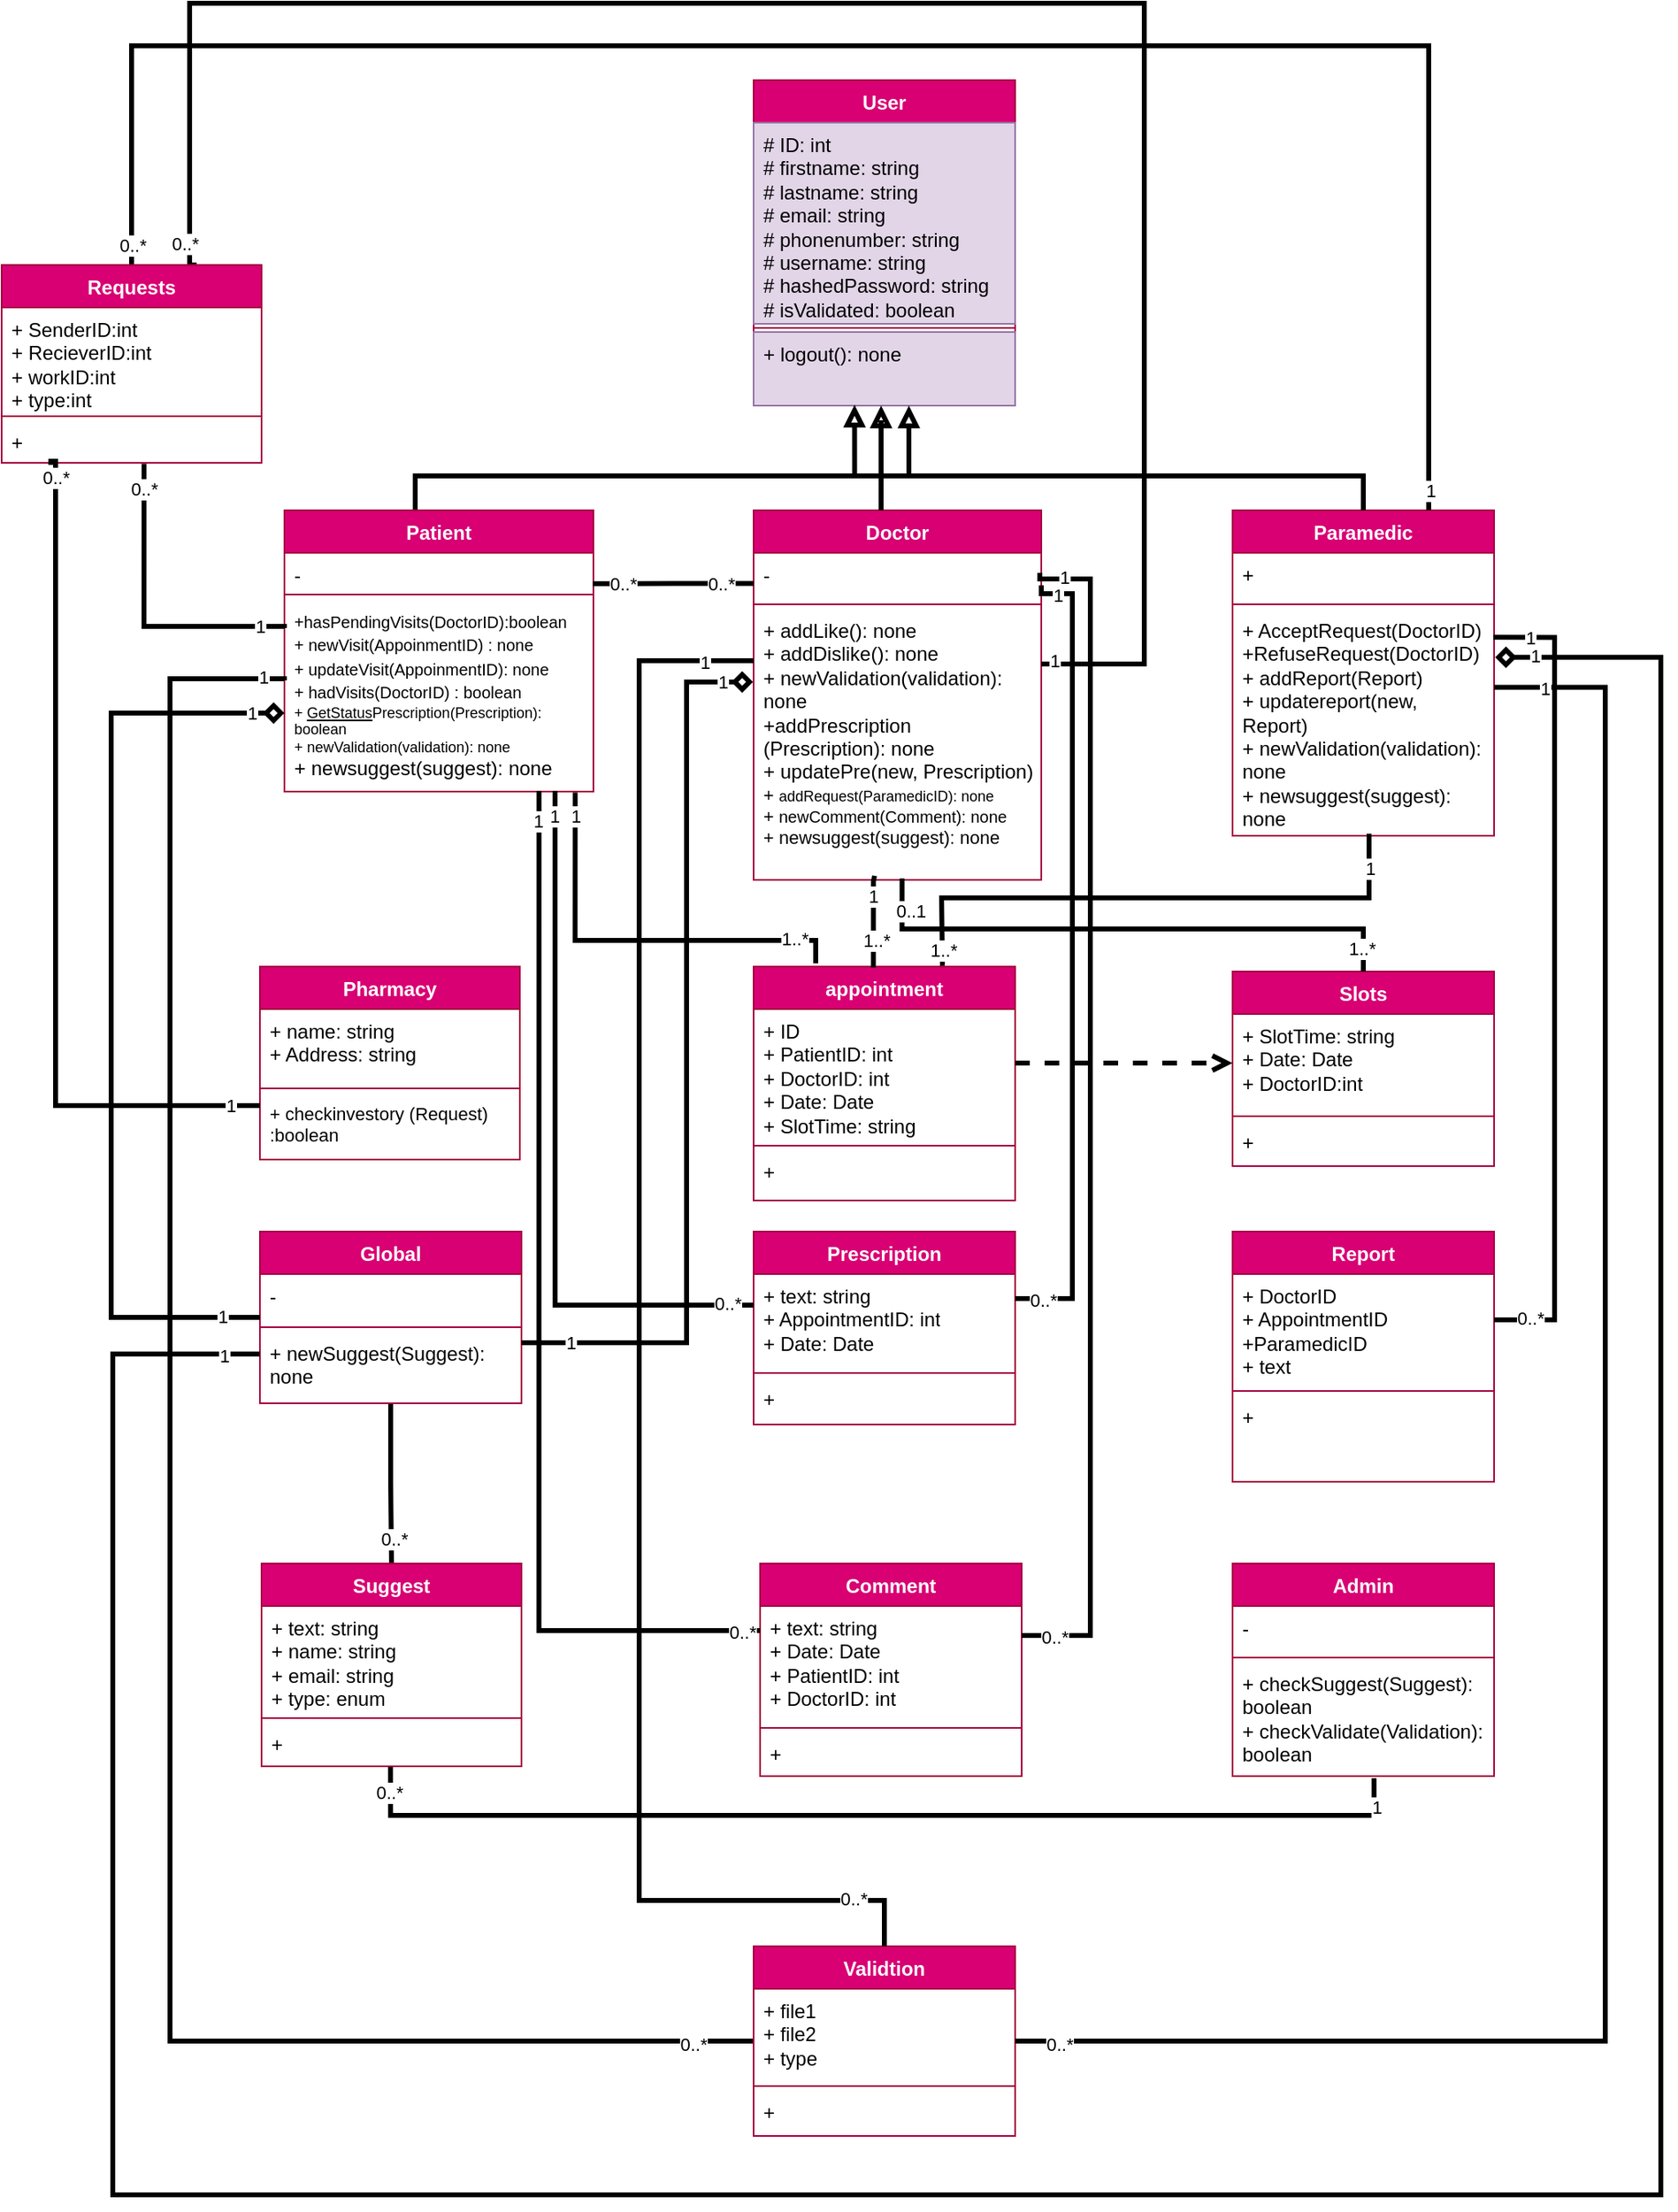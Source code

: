 <mxfile version="22.1.18" type="github">
  <diagram id="VaR9d-SaHV1fNI7umdom" name="Class Diagram">
    <mxGraphModel dx="2219" dy="971" grid="0" gridSize="10" guides="1" tooltips="1" connect="1" arrows="1" fold="1" page="1" pageScale="1" pageWidth="1100" pageHeight="1700" math="0" shadow="0">
      <root>
        <mxCell id="0" />
        <mxCell id="1" parent="0" />
        <mxCell id="pl0UJXkeh_W9By2h4SLJ-1" value="User" style="swimlane;fontStyle=1;align=center;verticalAlign=top;childLayout=stackLayout;horizontal=1;startSize=26;horizontalStack=0;resizeParent=1;resizeParentMax=0;resizeLast=0;collapsible=1;marginBottom=0;whiteSpace=wrap;html=1;fillColor=#d80073;fontColor=#ffffff;strokeColor=#A50040;" parent="1" vertex="1">
          <mxGeometry x="472" y="124" width="160" height="199" as="geometry" />
        </mxCell>
        <mxCell id="pl0UJXkeh_W9By2h4SLJ-2" value="&lt;div&gt;# ID: int&lt;br&gt;&lt;/div&gt;&lt;div&gt;# firstname: string&lt;/div&gt;&lt;div&gt;# lastname: string&lt;/div&gt;&lt;div&gt;# email: string&lt;/div&gt;&lt;div&gt;# phonenumber: string&lt;/div&gt;&lt;div&gt;# username: string&lt;br&gt;&lt;/div&gt;&lt;div&gt;# hashedPassword: string&lt;br&gt;&lt;/div&gt;&lt;div&gt;# isValidated: boolean&lt;br&gt;&lt;/div&gt;" style="text;strokeColor=#9673a6;fillColor=#e1d5e7;align=left;verticalAlign=top;spacingLeft=4;spacingRight=4;overflow=hidden;rotatable=0;points=[[0,0.5],[1,0.5]];portConstraint=eastwest;whiteSpace=wrap;html=1;" parent="pl0UJXkeh_W9By2h4SLJ-1" vertex="1">
          <mxGeometry y="26" width="160" height="123" as="geometry" />
        </mxCell>
        <mxCell id="pl0UJXkeh_W9By2h4SLJ-3" value="" style="line;strokeWidth=1;fillColor=none;align=left;verticalAlign=middle;spacingTop=-1;spacingLeft=3;spacingRight=3;rotatable=0;labelPosition=right;points=[];portConstraint=eastwest;strokeColor=inherit;" parent="pl0UJXkeh_W9By2h4SLJ-1" vertex="1">
          <mxGeometry y="149" width="160" height="5" as="geometry" />
        </mxCell>
        <mxCell id="pl0UJXkeh_W9By2h4SLJ-4" value="+ logout(): none" style="text;strokeColor=#9673a6;fillColor=#e1d5e7;align=left;verticalAlign=top;spacingLeft=4;spacingRight=4;overflow=hidden;rotatable=0;points=[[0,0.5],[1,0.5]];portConstraint=eastwest;whiteSpace=wrap;html=1;" parent="pl0UJXkeh_W9By2h4SLJ-1" vertex="1">
          <mxGeometry y="154" width="160" height="45" as="geometry" />
        </mxCell>
        <mxCell id="pl0UJXkeh_W9By2h4SLJ-5" style="edgeStyle=orthogonalEdgeStyle;rounded=0;orthogonalLoop=1;jettySize=auto;html=1;strokeWidth=3;endArrow=block;endFill=0;" parent="1" source="pl0UJXkeh_W9By2h4SLJ-6" target="pl0UJXkeh_W9By2h4SLJ-4" edge="1">
          <mxGeometry relative="1" as="geometry">
            <mxPoint x="553.5" y="338" as="targetPoint" />
            <Array as="points">
              <mxPoint x="265" y="366" />
              <mxPoint x="567" y="366" />
            </Array>
          </mxGeometry>
        </mxCell>
        <mxCell id="pl0UJXkeh_W9By2h4SLJ-6" value="Patient" style="swimlane;fontStyle=1;align=center;verticalAlign=top;childLayout=stackLayout;horizontal=1;startSize=26;horizontalStack=0;resizeParent=1;resizeParentMax=0;resizeLast=0;collapsible=1;marginBottom=0;whiteSpace=wrap;html=1;fillColor=#d80073;fontColor=#ffffff;strokeColor=#A50040;" parent="1" vertex="1">
          <mxGeometry x="185" y="387" width="189" height="172" as="geometry" />
        </mxCell>
        <mxCell id="pl0UJXkeh_W9By2h4SLJ-7" value="-" style="text;strokeColor=none;fillColor=none;align=left;verticalAlign=top;spacingLeft=4;spacingRight=4;overflow=hidden;rotatable=0;points=[[0,0.5],[1,0.5]];portConstraint=eastwest;whiteSpace=wrap;html=1;" parent="pl0UJXkeh_W9By2h4SLJ-6" vertex="1">
          <mxGeometry y="26" width="189" height="23" as="geometry" />
        </mxCell>
        <mxCell id="pl0UJXkeh_W9By2h4SLJ-8" value="" style="line;strokeWidth=1;fillColor=none;align=left;verticalAlign=middle;spacingTop=-1;spacingLeft=3;spacingRight=3;rotatable=0;labelPosition=right;points=[];portConstraint=eastwest;strokeColor=inherit;" parent="pl0UJXkeh_W9By2h4SLJ-6" vertex="1">
          <mxGeometry y="49" width="189" height="5" as="geometry" />
        </mxCell>
        <mxCell id="pl0UJXkeh_W9By2h4SLJ-9" value="&lt;div&gt;&lt;font size=&quot;1&quot;&gt;+hasPendingVisits(DoctorID):boolean&lt;/font&gt;&lt;/div&gt;&lt;div&gt;&lt;font size=&quot;1&quot;&gt;+ newVisit(AppoinmentID) : none&lt;br&gt;&lt;/font&gt;&lt;/div&gt;&lt;div&gt;&lt;font size=&quot;1&quot;&gt;+ updateVisit(&lt;/font&gt;&lt;font size=&quot;1&quot;&gt;AppoinmentID): none&lt;br&gt;&lt;/font&gt;&lt;/div&gt;&lt;div&gt;&lt;font size=&quot;1&quot;&gt;+ hadVisits(DoctorID) : boolean&lt;br&gt;&lt;/font&gt;&lt;/div&gt;&lt;div style=&quot;font-size: 9px;&quot;&gt;+ &lt;u&gt;GetStatus&lt;/u&gt;&lt;span&gt;&lt;span lang=&quot;EN&quot;&gt;Prescription&lt;/span&gt;&lt;/span&gt;(&lt;span&gt;&lt;span lang=&quot;EN&quot;&gt;P&lt;/span&gt;&lt;/span&gt;&lt;span&gt;&lt;span lang=&quot;EN&quot;&gt;rescription&lt;/span&gt;&lt;/span&gt;&lt;span&gt;): boolean&lt;/span&gt;&lt;/div&gt;&lt;div style=&quot;font-size: 9px;&quot;&gt;&lt;span&gt;+ newValidation(validation): none&lt;br&gt;&lt;/span&gt;&lt;/div&gt;&lt;div&gt;+ newsuggest(suggest): none&lt;br&gt;&lt;/div&gt;" style="text;strokeColor=none;fillColor=none;align=left;verticalAlign=top;spacingLeft=4;spacingRight=4;overflow=hidden;rotatable=0;points=[[0,0.5],[1,0.5]];portConstraint=eastwest;whiteSpace=wrap;html=1;" parent="pl0UJXkeh_W9By2h4SLJ-6" vertex="1">
          <mxGeometry y="54" width="189" height="118" as="geometry" />
        </mxCell>
        <mxCell id="pl0UJXkeh_W9By2h4SLJ-10" value="Paramedic" style="swimlane;fontStyle=1;align=center;verticalAlign=top;childLayout=stackLayout;horizontal=1;startSize=26;horizontalStack=0;resizeParent=1;resizeParentMax=0;resizeLast=0;collapsible=1;marginBottom=0;whiteSpace=wrap;html=1;fillColor=#d80073;fontColor=#ffffff;strokeColor=#A50040;" parent="1" vertex="1">
          <mxGeometry x="765" y="387" width="160" height="199" as="geometry" />
        </mxCell>
        <mxCell id="pl0UJXkeh_W9By2h4SLJ-11" value="+ " style="text;strokeColor=none;fillColor=none;align=left;verticalAlign=top;spacingLeft=4;spacingRight=4;overflow=hidden;rotatable=0;points=[[0,0.5],[1,0.5]];portConstraint=eastwest;whiteSpace=wrap;html=1;" parent="pl0UJXkeh_W9By2h4SLJ-10" vertex="1">
          <mxGeometry y="26" width="160" height="29" as="geometry" />
        </mxCell>
        <mxCell id="pl0UJXkeh_W9By2h4SLJ-12" value="" style="line;strokeWidth=1;fillColor=none;align=left;verticalAlign=middle;spacingTop=-1;spacingLeft=3;spacingRight=3;rotatable=0;labelPosition=right;points=[];portConstraint=eastwest;strokeColor=inherit;" parent="pl0UJXkeh_W9By2h4SLJ-10" vertex="1">
          <mxGeometry y="55" width="160" height="5" as="geometry" />
        </mxCell>
        <mxCell id="pl0UJXkeh_W9By2h4SLJ-13" value="&lt;div&gt;+ AcceptRequest(DoctorID)&lt;/div&gt;&lt;div&gt;+RefuseRequest(DoctorID)&lt;/div&gt;&lt;div&gt;+ addReport(Report)&lt;br&gt;&lt;/div&gt;&lt;div&gt;+ updatereport(new, Report)&lt;/div&gt;&lt;div&gt;+ newValidation(validation): none&lt;/div&gt;&lt;div&gt;+ newsuggest(suggest): none&lt;/div&gt;" style="text;strokeColor=none;fillColor=none;align=left;verticalAlign=top;spacingLeft=4;spacingRight=4;overflow=hidden;rotatable=0;points=[[0,0.5],[1,0.5]];portConstraint=eastwest;whiteSpace=wrap;html=1;" parent="pl0UJXkeh_W9By2h4SLJ-10" vertex="1">
          <mxGeometry y="60" width="160" height="139" as="geometry" />
        </mxCell>
        <mxCell id="pl0UJXkeh_W9By2h4SLJ-14" value="Doctor" style="swimlane;fontStyle=1;align=center;verticalAlign=top;childLayout=stackLayout;horizontal=1;startSize=26;horizontalStack=0;resizeParent=1;resizeParentMax=0;resizeLast=0;collapsible=1;marginBottom=0;whiteSpace=wrap;html=1;fillColor=#d80073;fontColor=#ffffff;strokeColor=#A50040;" parent="1" vertex="1">
          <mxGeometry x="472" y="387" width="176" height="226" as="geometry" />
        </mxCell>
        <mxCell id="pl0UJXkeh_W9By2h4SLJ-15" value="-" style="text;strokeColor=none;fillColor=none;align=left;verticalAlign=top;spacingLeft=4;spacingRight=4;overflow=hidden;rotatable=0;points=[[0,0.5],[1,0.5]];portConstraint=eastwest;whiteSpace=wrap;html=1;" parent="pl0UJXkeh_W9By2h4SLJ-14" vertex="1">
          <mxGeometry y="26" width="176" height="29" as="geometry" />
        </mxCell>
        <mxCell id="pl0UJXkeh_W9By2h4SLJ-16" value="" style="line;strokeWidth=1;fillColor=none;align=left;verticalAlign=middle;spacingTop=-1;spacingLeft=3;spacingRight=3;rotatable=0;labelPosition=right;points=[];portConstraint=eastwest;strokeColor=inherit;" parent="pl0UJXkeh_W9By2h4SLJ-14" vertex="1">
          <mxGeometry y="55" width="176" height="5" as="geometry" />
        </mxCell>
        <mxCell id="pl0UJXkeh_W9By2h4SLJ-17" value="&lt;div&gt;+ addLike(): none&lt;/div&gt;&lt;div&gt;+ addDislike(): none&lt;br&gt;&lt;/div&gt;&lt;div&gt;+ newValidation(validation): none&lt;/div&gt;&lt;div&gt;+addPrescription (Prescription): none&lt;/div&gt;&lt;div&gt;+ updatePre(new, Prescription) &lt;br&gt;&lt;/div&gt;&lt;div style=&quot;font-size: 11px;&quot;&gt;&lt;font style=&quot;font-size: 11px;&quot;&gt;+ &lt;/font&gt;&lt;font style=&quot;font-size: 9px;&quot;&gt;addRequest(ParamedicID): none&lt;/font&gt;&lt;/div&gt;&lt;div style=&quot;font-size: 11px;&quot;&gt;&lt;font style=&quot;font-size: 11px;&quot;&gt;+ &lt;/font&gt;&lt;font style=&quot;font-size: 10px;&quot;&gt;newComment(Comment): none&lt;/font&gt;&lt;/div&gt;&lt;div style=&quot;font-size: 11px;&quot;&gt;+ newsuggest(suggest): none&lt;/div&gt;" style="text;strokeColor=none;fillColor=none;align=left;verticalAlign=top;spacingLeft=4;spacingRight=4;overflow=hidden;rotatable=0;points=[[0,0.5],[1,0.5]];portConstraint=eastwest;whiteSpace=wrap;html=1;" parent="pl0UJXkeh_W9By2h4SLJ-14" vertex="1">
          <mxGeometry y="60" width="176" height="166" as="geometry" />
        </mxCell>
        <mxCell id="pl0UJXkeh_W9By2h4SLJ-18" value="appointment" style="swimlane;fontStyle=1;align=center;verticalAlign=top;childLayout=stackLayout;horizontal=1;startSize=26;horizontalStack=0;resizeParent=1;resizeParentMax=0;resizeLast=0;collapsible=1;marginBottom=0;whiteSpace=wrap;html=1;fillColor=#d80073;fontColor=#ffffff;strokeColor=#A50040;" parent="1" vertex="1">
          <mxGeometry x="472" y="666" width="160" height="143" as="geometry" />
        </mxCell>
        <mxCell id="pl0UJXkeh_W9By2h4SLJ-19" value="&lt;div&gt;+ ID&lt;br&gt;&lt;/div&gt;&lt;div&gt;+ PatientID: int&lt;br&gt;&lt;/div&gt;&lt;div&gt;+ DoctorID: int&lt;br&gt;&lt;/div&gt;&lt;div&gt;+ Date: Date&lt;/div&gt;&lt;div&gt;+ SlotTime: string&lt;br&gt;&lt;/div&gt;" style="text;strokeColor=none;fillColor=none;align=left;verticalAlign=top;spacingLeft=4;spacingRight=4;overflow=hidden;rotatable=0;points=[[0,0.5],[1,0.5]];portConstraint=eastwest;whiteSpace=wrap;html=1;" parent="pl0UJXkeh_W9By2h4SLJ-18" vertex="1">
          <mxGeometry y="26" width="160" height="81" as="geometry" />
        </mxCell>
        <mxCell id="pl0UJXkeh_W9By2h4SLJ-20" value="" style="line;strokeWidth=1;fillColor=none;align=left;verticalAlign=middle;spacingTop=-1;spacingLeft=3;spacingRight=3;rotatable=0;labelPosition=right;points=[];portConstraint=eastwest;strokeColor=inherit;" parent="pl0UJXkeh_W9By2h4SLJ-18" vertex="1">
          <mxGeometry y="107" width="160" height="5" as="geometry" />
        </mxCell>
        <mxCell id="pl0UJXkeh_W9By2h4SLJ-21" value="+" style="text;strokeColor=none;fillColor=none;align=left;verticalAlign=top;spacingLeft=4;spacingRight=4;overflow=hidden;rotatable=0;points=[[0,0.5],[1,0.5]];portConstraint=eastwest;whiteSpace=wrap;html=1;" parent="pl0UJXkeh_W9By2h4SLJ-18" vertex="1">
          <mxGeometry y="112" width="160" height="31" as="geometry" />
        </mxCell>
        <mxCell id="pl0UJXkeh_W9By2h4SLJ-22" style="edgeStyle=orthogonalEdgeStyle;rounded=0;orthogonalLoop=1;jettySize=auto;html=1;strokeWidth=3;endArrow=block;endFill=0;" parent="1" target="pl0UJXkeh_W9By2h4SLJ-4" edge="1">
          <mxGeometry relative="1" as="geometry">
            <mxPoint x="550" y="387" as="sourcePoint" />
            <mxPoint x="549.28" y="322.004" as="targetPoint" />
            <Array as="points">
              <mxPoint x="550" y="332" />
              <mxPoint x="550" y="332" />
            </Array>
          </mxGeometry>
        </mxCell>
        <mxCell id="pl0UJXkeh_W9By2h4SLJ-23" style="edgeStyle=orthogonalEdgeStyle;rounded=0;orthogonalLoop=1;jettySize=auto;html=1;strokeWidth=3;endArrow=block;endFill=0;entryX=0.386;entryY=0.99;entryDx=0;entryDy=0;entryPerimeter=0;" parent="1" source="pl0UJXkeh_W9By2h4SLJ-10" target="pl0UJXkeh_W9By2h4SLJ-4" edge="1">
          <mxGeometry relative="1" as="geometry">
            <mxPoint x="534" y="325" as="targetPoint" />
            <Array as="points">
              <mxPoint x="845" y="366" />
              <mxPoint x="534" y="366" />
            </Array>
          </mxGeometry>
        </mxCell>
        <mxCell id="pl0UJXkeh_W9By2h4SLJ-24" style="edgeStyle=orthogonalEdgeStyle;rounded=0;orthogonalLoop=1;jettySize=auto;html=1;endArrow=none;endFill=0;strokeWidth=3;entryX=0.941;entryY=1.005;entryDx=0;entryDy=0;entryPerimeter=0;" parent="1" target="pl0UJXkeh_W9By2h4SLJ-9" edge="1">
          <mxGeometry relative="1" as="geometry">
            <mxPoint x="510" y="664" as="sourcePoint" />
            <mxPoint x="350" y="541" as="targetPoint" />
            <Array as="points">
              <mxPoint x="510" y="650" />
              <mxPoint x="363" y="650" />
            </Array>
          </mxGeometry>
        </mxCell>
        <mxCell id="pl0UJXkeh_W9By2h4SLJ-25" value="1" style="edgeLabel;html=1;align=center;verticalAlign=middle;resizable=0;points=[];" parent="pl0UJXkeh_W9By2h4SLJ-24" vertex="1" connectable="0">
          <mxGeometry x="0.888" relative="1" as="geometry">
            <mxPoint as="offset" />
          </mxGeometry>
        </mxCell>
        <mxCell id="pl0UJXkeh_W9By2h4SLJ-26" value="1..*" style="edgeLabel;html=1;align=center;verticalAlign=middle;resizable=0;points=[];" parent="pl0UJXkeh_W9By2h4SLJ-24" vertex="1" connectable="0">
          <mxGeometry x="-0.858" y="-1" relative="1" as="geometry">
            <mxPoint x="-9" as="offset" />
          </mxGeometry>
        </mxCell>
        <mxCell id="pl0UJXkeh_W9By2h4SLJ-27" style="edgeStyle=orthogonalEdgeStyle;rounded=0;orthogonalLoop=1;jettySize=auto;html=1;strokeWidth=3;endArrow=none;endFill=0;exitX=0.458;exitY=0.004;exitDx=0;exitDy=0;exitPerimeter=0;entryX=0.415;entryY=0.985;entryDx=0;entryDy=0;entryPerimeter=0;" parent="1" source="pl0UJXkeh_W9By2h4SLJ-18" target="pl0UJXkeh_W9By2h4SLJ-17" edge="1">
          <mxGeometry relative="1" as="geometry">
            <mxPoint x="545" y="594" as="targetPoint" />
            <Array as="points">
              <mxPoint x="545" y="614" />
              <mxPoint x="546" y="614" />
              <mxPoint x="546" y="610" />
            </Array>
          </mxGeometry>
        </mxCell>
        <mxCell id="pl0UJXkeh_W9By2h4SLJ-28" value="1..*" style="edgeLabel;html=1;align=center;verticalAlign=middle;resizable=0;points=[];" parent="pl0UJXkeh_W9By2h4SLJ-27" vertex="1" connectable="0">
          <mxGeometry x="-0.885" y="1" relative="1" as="geometry">
            <mxPoint x="2" y="-13" as="offset" />
          </mxGeometry>
        </mxCell>
        <mxCell id="pl0UJXkeh_W9By2h4SLJ-29" value="1" style="edgeLabel;html=1;align=center;verticalAlign=middle;resizable=0;points=[];" parent="pl0UJXkeh_W9By2h4SLJ-27" vertex="1" connectable="0">
          <mxGeometry x="0.915" y="-1" relative="1" as="geometry">
            <mxPoint x="-2" y="11" as="offset" />
          </mxGeometry>
        </mxCell>
        <mxCell id="pl0UJXkeh_W9By2h4SLJ-30" style="edgeStyle=orthogonalEdgeStyle;rounded=0;orthogonalLoop=1;jettySize=auto;html=1;endArrow=none;endFill=0;strokeWidth=3;entryX=0.998;entryY=0.819;entryDx=0;entryDy=0;entryPerimeter=0;" parent="1" source="pl0UJXkeh_W9By2h4SLJ-15" target="pl0UJXkeh_W9By2h4SLJ-7" edge="1">
          <mxGeometry relative="1" as="geometry">
            <mxPoint x="375" y="433" as="targetPoint" />
            <Array as="points">
              <mxPoint x="423" y="432" />
            </Array>
          </mxGeometry>
        </mxCell>
        <mxCell id="pl0UJXkeh_W9By2h4SLJ-31" value="0..*" style="edgeLabel;html=1;align=center;verticalAlign=middle;resizable=0;points=[];" parent="pl0UJXkeh_W9By2h4SLJ-30" vertex="1" connectable="0">
          <mxGeometry x="0.641" relative="1" as="geometry">
            <mxPoint as="offset" />
          </mxGeometry>
        </mxCell>
        <mxCell id="pl0UJXkeh_W9By2h4SLJ-32" value="0..*" style="edgeLabel;html=1;align=center;verticalAlign=middle;resizable=0;points=[];" parent="pl0UJXkeh_W9By2h4SLJ-30" vertex="1" connectable="0">
          <mxGeometry x="-0.597" relative="1" as="geometry">
            <mxPoint as="offset" />
          </mxGeometry>
        </mxCell>
        <mxCell id="pl0UJXkeh_W9By2h4SLJ-33" value="Prescription" style="swimlane;fontStyle=1;align=center;verticalAlign=top;childLayout=stackLayout;horizontal=1;startSize=26;horizontalStack=0;resizeParent=1;resizeParentMax=0;resizeLast=0;collapsible=1;marginBottom=0;whiteSpace=wrap;html=1;fillColor=#d80073;fontColor=#ffffff;strokeColor=#A50040;" parent="1" vertex="1">
          <mxGeometry x="472" y="828" width="160" height="118" as="geometry" />
        </mxCell>
        <mxCell id="pl0UJXkeh_W9By2h4SLJ-34" value="&lt;div&gt;+ text: string&lt;/div&gt;&lt;div&gt;+ AppointmentID: int&lt;/div&gt;&lt;div&gt;+ Date: Date&lt;/div&gt;" style="text;strokeColor=none;fillColor=none;align=left;verticalAlign=top;spacingLeft=4;spacingRight=4;overflow=hidden;rotatable=0;points=[[0,0.5],[1,0.5]];portConstraint=eastwest;whiteSpace=wrap;html=1;" parent="pl0UJXkeh_W9By2h4SLJ-33" vertex="1">
          <mxGeometry y="26" width="160" height="58" as="geometry" />
        </mxCell>
        <mxCell id="pl0UJXkeh_W9By2h4SLJ-35" value="" style="line;strokeWidth=1;fillColor=none;align=left;verticalAlign=middle;spacingTop=-1;spacingLeft=3;spacingRight=3;rotatable=0;labelPosition=right;points=[];portConstraint=eastwest;strokeColor=inherit;" parent="pl0UJXkeh_W9By2h4SLJ-33" vertex="1">
          <mxGeometry y="84" width="160" height="5" as="geometry" />
        </mxCell>
        <mxCell id="pl0UJXkeh_W9By2h4SLJ-36" value="+" style="text;strokeColor=none;fillColor=none;align=left;verticalAlign=top;spacingLeft=4;spacingRight=4;overflow=hidden;rotatable=0;points=[[0,0.5],[1,0.5]];portConstraint=eastwest;whiteSpace=wrap;html=1;" parent="pl0UJXkeh_W9By2h4SLJ-33" vertex="1">
          <mxGeometry y="89" width="160" height="29" as="geometry" />
        </mxCell>
        <mxCell id="pl0UJXkeh_W9By2h4SLJ-37" style="edgeStyle=orthogonalEdgeStyle;rounded=0;orthogonalLoop=1;jettySize=auto;html=1;strokeWidth=3;endArrow=none;endFill=0;entryX=0.876;entryY=0.997;entryDx=0;entryDy=0;entryPerimeter=0;" parent="1" source="pl0UJXkeh_W9By2h4SLJ-33" target="pl0UJXkeh_W9By2h4SLJ-9" edge="1">
          <mxGeometry relative="1" as="geometry">
            <mxPoint x="351" y="539" as="targetPoint" />
            <Array as="points">
              <mxPoint x="351" y="873" />
            </Array>
          </mxGeometry>
        </mxCell>
        <mxCell id="pl0UJXkeh_W9By2h4SLJ-38" value="1" style="edgeLabel;html=1;align=center;verticalAlign=middle;resizable=0;points=[];" parent="pl0UJXkeh_W9By2h4SLJ-37" vertex="1" connectable="0">
          <mxGeometry x="0.933" y="1" relative="1" as="geometry">
            <mxPoint as="offset" />
          </mxGeometry>
        </mxCell>
        <mxCell id="pl0UJXkeh_W9By2h4SLJ-39" value="0..*" style="edgeLabel;html=1;align=center;verticalAlign=middle;resizable=0;points=[];" parent="pl0UJXkeh_W9By2h4SLJ-37" vertex="1" connectable="0">
          <mxGeometry x="-0.925" y="-1" relative="1" as="geometry">
            <mxPoint as="offset" />
          </mxGeometry>
        </mxCell>
        <mxCell id="pl0UJXkeh_W9By2h4SLJ-40" style="edgeStyle=orthogonalEdgeStyle;rounded=0;orthogonalLoop=1;jettySize=auto;html=1;strokeWidth=3;endArrow=none;endFill=0;entryX=1;entryY=0.685;entryDx=0;entryDy=0;entryPerimeter=0;" parent="1" source="pl0UJXkeh_W9By2h4SLJ-34" target="pl0UJXkeh_W9By2h4SLJ-15" edge="1">
          <mxGeometry relative="1" as="geometry">
            <mxPoint x="634" y="439" as="targetPoint" />
            <Array as="points">
              <mxPoint x="667" y="869" />
              <mxPoint x="667" y="438" />
            </Array>
          </mxGeometry>
        </mxCell>
        <mxCell id="pl0UJXkeh_W9By2h4SLJ-41" value="1" style="edgeLabel;html=1;align=center;verticalAlign=middle;resizable=0;points=[];" parent="pl0UJXkeh_W9By2h4SLJ-40" vertex="1" connectable="0">
          <mxGeometry x="0.938" y="1" relative="1" as="geometry">
            <mxPoint as="offset" />
          </mxGeometry>
        </mxCell>
        <mxCell id="pl0UJXkeh_W9By2h4SLJ-42" value="0..*" style="edgeLabel;html=1;align=center;verticalAlign=middle;resizable=0;points=[];" parent="pl0UJXkeh_W9By2h4SLJ-40" vertex="1" connectable="0">
          <mxGeometry x="-0.93" y="-1" relative="1" as="geometry">
            <mxPoint as="offset" />
          </mxGeometry>
        </mxCell>
        <mxCell id="pl0UJXkeh_W9By2h4SLJ-43" value="Comment" style="swimlane;fontStyle=1;align=center;verticalAlign=top;childLayout=stackLayout;horizontal=1;startSize=26;horizontalStack=0;resizeParent=1;resizeParentMax=0;resizeLast=0;collapsible=1;marginBottom=0;whiteSpace=wrap;html=1;fillColor=#d80073;fontColor=#ffffff;strokeColor=#A50040;" parent="1" vertex="1">
          <mxGeometry x="476" y="1031" width="160" height="130" as="geometry" />
        </mxCell>
        <mxCell id="pl0UJXkeh_W9By2h4SLJ-44" value="&lt;div&gt;+ text: string&lt;/div&gt;&lt;div&gt;+ Date: Date&lt;/div&gt;&lt;div&gt;+ PatientID: int&lt;br&gt;&lt;/div&gt;&lt;div&gt;+ DoctorID: int&lt;br&gt;&lt;/div&gt;" style="text;strokeColor=none;fillColor=none;align=left;verticalAlign=top;spacingLeft=4;spacingRight=4;overflow=hidden;rotatable=0;points=[[0,0.5],[1,0.5]];portConstraint=eastwest;whiteSpace=wrap;html=1;" parent="pl0UJXkeh_W9By2h4SLJ-43" vertex="1">
          <mxGeometry y="26" width="160" height="72" as="geometry" />
        </mxCell>
        <mxCell id="pl0UJXkeh_W9By2h4SLJ-45" value="" style="line;strokeWidth=1;fillColor=none;align=left;verticalAlign=middle;spacingTop=-1;spacingLeft=3;spacingRight=3;rotatable=0;labelPosition=right;points=[];portConstraint=eastwest;strokeColor=inherit;" parent="pl0UJXkeh_W9By2h4SLJ-43" vertex="1">
          <mxGeometry y="98" width="160" height="5" as="geometry" />
        </mxCell>
        <mxCell id="pl0UJXkeh_W9By2h4SLJ-46" value="+ " style="text;strokeColor=none;fillColor=none;align=left;verticalAlign=top;spacingLeft=4;spacingRight=4;overflow=hidden;rotatable=0;points=[[0,0.5],[1,0.5]];portConstraint=eastwest;whiteSpace=wrap;html=1;" parent="pl0UJXkeh_W9By2h4SLJ-43" vertex="1">
          <mxGeometry y="103" width="160" height="27" as="geometry" />
        </mxCell>
        <mxCell id="pl0UJXkeh_W9By2h4SLJ-47" style="edgeStyle=orthogonalEdgeStyle;rounded=0;orthogonalLoop=1;jettySize=auto;html=1;strokeWidth=3;endArrow=none;endFill=0;entryX=0.824;entryY=0.997;entryDx=0;entryDy=0;entryPerimeter=0;" parent="1" source="pl0UJXkeh_W9By2h4SLJ-44" target="pl0UJXkeh_W9By2h4SLJ-9" edge="1">
          <mxGeometry relative="1" as="geometry">
            <mxPoint x="341" y="539" as="targetPoint" />
            <Array as="points">
              <mxPoint x="341" y="1072" />
            </Array>
          </mxGeometry>
        </mxCell>
        <mxCell id="pl0UJXkeh_W9By2h4SLJ-48" value="&lt;div&gt;0..*&lt;/div&gt;" style="edgeLabel;html=1;align=center;verticalAlign=middle;resizable=0;points=[];" parent="pl0UJXkeh_W9By2h4SLJ-47" vertex="1" connectable="0">
          <mxGeometry x="-0.964" y="1" relative="1" as="geometry">
            <mxPoint as="offset" />
          </mxGeometry>
        </mxCell>
        <mxCell id="pl0UJXkeh_W9By2h4SLJ-49" value="1" style="edgeLabel;html=1;align=center;verticalAlign=middle;resizable=0;points=[];" parent="pl0UJXkeh_W9By2h4SLJ-47" vertex="1" connectable="0">
          <mxGeometry x="0.944" y="1" relative="1" as="geometry">
            <mxPoint as="offset" />
          </mxGeometry>
        </mxCell>
        <mxCell id="pl0UJXkeh_W9By2h4SLJ-50" style="edgeStyle=orthogonalEdgeStyle;rounded=0;orthogonalLoop=1;jettySize=auto;html=1;strokeWidth=3;endArrow=none;endFill=0;entryX=0.995;entryY=0.421;entryDx=0;entryDy=0;entryPerimeter=0;" parent="1" source="pl0UJXkeh_W9By2h4SLJ-44" target="pl0UJXkeh_W9By2h4SLJ-15" edge="1">
          <mxGeometry relative="1" as="geometry">
            <mxPoint x="638" y="1077" as="sourcePoint" />
            <mxPoint x="649" y="429" as="targetPoint" />
            <Array as="points">
              <mxPoint x="678" y="1075" />
              <mxPoint x="678" y="429" />
            </Array>
          </mxGeometry>
        </mxCell>
        <mxCell id="pl0UJXkeh_W9By2h4SLJ-51" value="0..*" style="edgeLabel;html=1;align=center;verticalAlign=middle;resizable=0;points=[];" parent="pl0UJXkeh_W9By2h4SLJ-50" vertex="1" connectable="0">
          <mxGeometry x="-0.925" relative="1" as="geometry">
            <mxPoint x="-7" y="1" as="offset" />
          </mxGeometry>
        </mxCell>
        <mxCell id="pl0UJXkeh_W9By2h4SLJ-52" value="1" style="edgeLabel;html=1;align=center;verticalAlign=middle;resizable=0;points=[];" parent="pl0UJXkeh_W9By2h4SLJ-50" vertex="1" connectable="0">
          <mxGeometry x="0.948" y="-1" relative="1" as="geometry">
            <mxPoint as="offset" />
          </mxGeometry>
        </mxCell>
        <mxCell id="pl0UJXkeh_W9By2h4SLJ-53" value="Pharmacy" style="swimlane;fontStyle=1;align=center;verticalAlign=top;childLayout=stackLayout;horizontal=1;startSize=26;horizontalStack=0;resizeParent=1;resizeParentMax=0;resizeLast=0;collapsible=1;marginBottom=0;whiteSpace=wrap;html=1;fillColor=#d80073;fontColor=#ffffff;strokeColor=#A50040;" parent="1" vertex="1">
          <mxGeometry x="170" y="666" width="159" height="118" as="geometry" />
        </mxCell>
        <mxCell id="pl0UJXkeh_W9By2h4SLJ-54" value="&lt;div&gt;+ name: string&lt;br&gt;&lt;/div&gt;&lt;div&gt;+ Address: string&lt;br&gt;&lt;/div&gt;" style="text;strokeColor=none;fillColor=none;align=left;verticalAlign=top;spacingLeft=4;spacingRight=4;overflow=hidden;rotatable=0;points=[[0,0.5],[1,0.5]];portConstraint=eastwest;whiteSpace=wrap;html=1;" parent="pl0UJXkeh_W9By2h4SLJ-53" vertex="1">
          <mxGeometry y="26" width="159" height="46" as="geometry" />
        </mxCell>
        <mxCell id="pl0UJXkeh_W9By2h4SLJ-55" value="" style="line;strokeWidth=1;fillColor=none;align=left;verticalAlign=middle;spacingTop=-1;spacingLeft=3;spacingRight=3;rotatable=0;labelPosition=right;points=[];portConstraint=eastwest;strokeColor=inherit;" parent="pl0UJXkeh_W9By2h4SLJ-53" vertex="1">
          <mxGeometry y="72" width="159" height="5" as="geometry" />
        </mxCell>
        <mxCell id="pl0UJXkeh_W9By2h4SLJ-56" value="&lt;div style=&quot;font-size: 11px;&quot;&gt;+ &lt;font style=&quot;font-size: 11px;&quot;&gt;checkinvestory (Request) :boolean&lt;/font&gt;&lt;br&gt;&lt;/div&gt;" style="text;strokeColor=none;fillColor=none;align=left;verticalAlign=top;spacingLeft=4;spacingRight=4;overflow=hidden;rotatable=0;points=[[0,0.5],[1,0.5]];portConstraint=eastwest;whiteSpace=wrap;html=1;" parent="pl0UJXkeh_W9By2h4SLJ-53" vertex="1">
          <mxGeometry y="77" width="159" height="41" as="geometry" />
        </mxCell>
        <mxCell id="pl0UJXkeh_W9By2h4SLJ-57" value="Slots" style="swimlane;fontStyle=1;align=center;verticalAlign=top;childLayout=stackLayout;horizontal=1;startSize=26;horizontalStack=0;resizeParent=1;resizeParentMax=0;resizeLast=0;collapsible=1;marginBottom=0;whiteSpace=wrap;html=1;fillColor=#d80073;fontColor=#ffffff;strokeColor=#A50040;" parent="1" vertex="1">
          <mxGeometry x="765" y="669" width="160" height="119" as="geometry" />
        </mxCell>
        <mxCell id="pl0UJXkeh_W9By2h4SLJ-58" value="&lt;div&gt;+ SlotTime: string&lt;/div&gt;&lt;div&gt;+ Date: Date&lt;/div&gt;&lt;div&gt;+ DoctorID:int&lt;br&gt;&lt;/div&gt;" style="text;strokeColor=none;fillColor=none;align=left;verticalAlign=top;spacingLeft=4;spacingRight=4;overflow=hidden;rotatable=0;points=[[0,0.5],[1,0.5]];portConstraint=eastwest;whiteSpace=wrap;html=1;" parent="pl0UJXkeh_W9By2h4SLJ-57" vertex="1">
          <mxGeometry y="26" width="160" height="60" as="geometry" />
        </mxCell>
        <mxCell id="pl0UJXkeh_W9By2h4SLJ-59" value="" style="line;strokeWidth=1;fillColor=none;align=left;verticalAlign=middle;spacingTop=-1;spacingLeft=3;spacingRight=3;rotatable=0;labelPosition=right;points=[];portConstraint=eastwest;strokeColor=inherit;" parent="pl0UJXkeh_W9By2h4SLJ-57" vertex="1">
          <mxGeometry y="86" width="160" height="5" as="geometry" />
        </mxCell>
        <mxCell id="pl0UJXkeh_W9By2h4SLJ-60" value="+" style="text;strokeColor=none;fillColor=none;align=left;verticalAlign=top;spacingLeft=4;spacingRight=4;overflow=hidden;rotatable=0;points=[[0,0.5],[1,0.5]];portConstraint=eastwest;whiteSpace=wrap;html=1;" parent="pl0UJXkeh_W9By2h4SLJ-57" vertex="1">
          <mxGeometry y="91" width="160" height="28" as="geometry" />
        </mxCell>
        <mxCell id="pl0UJXkeh_W9By2h4SLJ-61" style="edgeStyle=orthogonalEdgeStyle;rounded=0;orthogonalLoop=1;jettySize=auto;html=1;entryX=0;entryY=0.5;entryDx=0;entryDy=0;strokeWidth=3;endArrow=open;endFill=0;dashed=1;" parent="1" source="pl0UJXkeh_W9By2h4SLJ-19" target="pl0UJXkeh_W9By2h4SLJ-58" edge="1">
          <mxGeometry relative="1" as="geometry">
            <Array as="points">
              <mxPoint x="659" y="725" />
              <mxPoint x="659" y="725" />
            </Array>
          </mxGeometry>
        </mxCell>
        <mxCell id="pl0UJXkeh_W9By2h4SLJ-62" style="edgeStyle=orthogonalEdgeStyle;rounded=0;orthogonalLoop=1;jettySize=auto;html=1;entryX=0.516;entryY=0.995;entryDx=0;entryDy=0;entryPerimeter=0;endArrow=none;endFill=0;strokeWidth=3;" parent="1" source="pl0UJXkeh_W9By2h4SLJ-57" target="pl0UJXkeh_W9By2h4SLJ-17" edge="1">
          <mxGeometry relative="1" as="geometry">
            <Array as="points">
              <mxPoint x="845" y="643" />
              <mxPoint x="563" y="643" />
            </Array>
          </mxGeometry>
        </mxCell>
        <mxCell id="pl0UJXkeh_W9By2h4SLJ-63" value="0..1" style="edgeLabel;html=1;align=center;verticalAlign=middle;resizable=0;points=[];" parent="pl0UJXkeh_W9By2h4SLJ-62" vertex="1" connectable="0">
          <mxGeometry x="0.936" y="-1" relative="1" as="geometry">
            <mxPoint x="4" y="9" as="offset" />
          </mxGeometry>
        </mxCell>
        <mxCell id="pl0UJXkeh_W9By2h4SLJ-64" value="1..*" style="edgeLabel;html=1;align=center;verticalAlign=middle;resizable=0;points=[];" parent="pl0UJXkeh_W9By2h4SLJ-62" vertex="1" connectable="0">
          <mxGeometry x="-0.918" y="1" relative="1" as="geometry">
            <mxPoint as="offset" />
          </mxGeometry>
        </mxCell>
        <mxCell id="pl0UJXkeh_W9By2h4SLJ-65" style="edgeStyle=orthogonalEdgeStyle;rounded=0;orthogonalLoop=1;jettySize=auto;html=1;endArrow=none;endFill=0;strokeWidth=3;entryX=0.75;entryY=0;entryDx=0;entryDy=0;" parent="1" source="pl0UJXkeh_W9By2h4SLJ-14" target="PF2lPXbFRhY1FvffSdpC-1" edge="1">
          <mxGeometry relative="1" as="geometry">
            <Array as="points">
              <mxPoint x="711" y="481" />
              <mxPoint x="711" y="77" />
              <mxPoint x="127" y="77" />
              <mxPoint x="127" y="237" />
            </Array>
            <mxPoint x="763" y="482" as="targetPoint" />
          </mxGeometry>
        </mxCell>
        <mxCell id="pl0UJXkeh_W9By2h4SLJ-66" value="1" style="edgeLabel;html=1;align=center;verticalAlign=middle;resizable=0;points=[];" parent="pl0UJXkeh_W9By2h4SLJ-65" vertex="1" connectable="0">
          <mxGeometry x="-0.675" relative="1" as="geometry">
            <mxPoint x="-55" y="132" as="offset" />
          </mxGeometry>
        </mxCell>
        <mxCell id="pl0UJXkeh_W9By2h4SLJ-67" value="0..*" style="edgeLabel;html=1;align=center;verticalAlign=middle;resizable=0;points=[];" parent="pl0UJXkeh_W9By2h4SLJ-65" vertex="1" connectable="0">
          <mxGeometry x="0.726" y="-1" relative="1" as="geometry">
            <mxPoint x="-5" y="148" as="offset" />
          </mxGeometry>
        </mxCell>
        <mxCell id="pl0UJXkeh_W9By2h4SLJ-68" value="Admin" style="swimlane;fontStyle=1;align=center;verticalAlign=top;childLayout=stackLayout;horizontal=1;startSize=26;horizontalStack=0;resizeParent=1;resizeParentMax=0;resizeLast=0;collapsible=1;marginBottom=0;whiteSpace=wrap;html=1;fillColor=#d80073;fontColor=#ffffff;strokeColor=#A50040;" parent="1" vertex="1">
          <mxGeometry x="765" y="1031" width="160" height="130" as="geometry" />
        </mxCell>
        <mxCell id="pl0UJXkeh_W9By2h4SLJ-69" value="-" style="text;strokeColor=none;fillColor=none;align=left;verticalAlign=top;spacingLeft=4;spacingRight=4;overflow=hidden;rotatable=0;points=[[0,0.5],[1,0.5]];portConstraint=eastwest;whiteSpace=wrap;html=1;" parent="pl0UJXkeh_W9By2h4SLJ-68" vertex="1">
          <mxGeometry y="26" width="160" height="29" as="geometry" />
        </mxCell>
        <mxCell id="pl0UJXkeh_W9By2h4SLJ-70" value="" style="line;strokeWidth=1;fillColor=none;align=left;verticalAlign=middle;spacingTop=-1;spacingLeft=3;spacingRight=3;rotatable=0;labelPosition=right;points=[];portConstraint=eastwest;strokeColor=inherit;" parent="pl0UJXkeh_W9By2h4SLJ-68" vertex="1">
          <mxGeometry y="55" width="160" height="5" as="geometry" />
        </mxCell>
        <mxCell id="pl0UJXkeh_W9By2h4SLJ-71" value="&lt;div&gt;+ checkSuggest(Suggest): boolean&lt;/div&gt;&lt;div&gt;+ checkValidate(Validation): boolean&lt;br&gt;&lt;/div&gt;" style="text;strokeColor=none;fillColor=none;align=left;verticalAlign=top;spacingLeft=4;spacingRight=4;overflow=hidden;rotatable=0;points=[[0,0.5],[1,0.5]];portConstraint=eastwest;whiteSpace=wrap;html=1;" parent="pl0UJXkeh_W9By2h4SLJ-68" vertex="1">
          <mxGeometry y="60" width="160" height="70" as="geometry" />
        </mxCell>
        <mxCell id="pl0UJXkeh_W9By2h4SLJ-72" value="Report" style="swimlane;fontStyle=1;align=center;verticalAlign=top;childLayout=stackLayout;horizontal=1;startSize=26;horizontalStack=0;resizeParent=1;resizeParentMax=0;resizeLast=0;collapsible=1;marginBottom=0;whiteSpace=wrap;html=1;fillColor=#d80073;fontColor=#ffffff;strokeColor=#A50040;" parent="1" vertex="1">
          <mxGeometry x="765" y="828" width="160" height="153" as="geometry" />
        </mxCell>
        <mxCell id="pl0UJXkeh_W9By2h4SLJ-73" value="&lt;div&gt;+ DoctorID&lt;/div&gt;&lt;div&gt;+ AppointmentID&lt;/div&gt;&lt;div&gt;+ParamedicID&lt;br&gt;&lt;/div&gt;&lt;div&gt;+ text&lt;br&gt;&lt;/div&gt;" style="text;strokeColor=none;fillColor=none;align=left;verticalAlign=top;spacingLeft=4;spacingRight=4;overflow=hidden;rotatable=0;points=[[0,0.5],[1,0.5]];portConstraint=eastwest;whiteSpace=wrap;html=1;" parent="pl0UJXkeh_W9By2h4SLJ-72" vertex="1">
          <mxGeometry y="26" width="160" height="69" as="geometry" />
        </mxCell>
        <mxCell id="pl0UJXkeh_W9By2h4SLJ-74" value="" style="line;strokeWidth=1;fillColor=none;align=left;verticalAlign=middle;spacingTop=-1;spacingLeft=3;spacingRight=3;rotatable=0;labelPosition=right;points=[];portConstraint=eastwest;strokeColor=inherit;" parent="pl0UJXkeh_W9By2h4SLJ-72" vertex="1">
          <mxGeometry y="95" width="160" height="5" as="geometry" />
        </mxCell>
        <mxCell id="pl0UJXkeh_W9By2h4SLJ-75" value="+ " style="text;strokeColor=none;fillColor=none;align=left;verticalAlign=top;spacingLeft=4;spacingRight=4;overflow=hidden;rotatable=0;points=[[0,0.5],[1,0.5]];portConstraint=eastwest;whiteSpace=wrap;html=1;" parent="pl0UJXkeh_W9By2h4SLJ-72" vertex="1">
          <mxGeometry y="100" width="160" height="53" as="geometry" />
        </mxCell>
        <mxCell id="pl0UJXkeh_W9By2h4SLJ-103" style="edgeStyle=orthogonalEdgeStyle;rounded=0;orthogonalLoop=1;jettySize=auto;html=1;entryX=0.5;entryY=0;entryDx=0;entryDy=0;strokeWidth=3;endArrow=none;endFill=0;" parent="1" source="pl0UJXkeh_W9By2h4SLJ-76" target="pl0UJXkeh_W9By2h4SLJ-97" edge="1">
          <mxGeometry relative="1" as="geometry" />
        </mxCell>
        <mxCell id="pl0UJXkeh_W9By2h4SLJ-104" value="0..*" style="edgeLabel;html=1;align=center;verticalAlign=middle;resizable=0;points=[];" parent="pl0UJXkeh_W9By2h4SLJ-103" vertex="1" connectable="0">
          <mxGeometry x="0.687" y="1" relative="1" as="geometry">
            <mxPoint as="offset" />
          </mxGeometry>
        </mxCell>
        <mxCell id="pl0UJXkeh_W9By2h4SLJ-76" value="Global" style="swimlane;fontStyle=1;align=center;verticalAlign=top;childLayout=stackLayout;horizontal=1;startSize=26;horizontalStack=0;resizeParent=1;resizeParentMax=0;resizeLast=0;collapsible=1;marginBottom=0;whiteSpace=wrap;html=1;fillColor=#d80073;fontColor=#ffffff;strokeColor=#A50040;" parent="1" vertex="1">
          <mxGeometry x="170" y="828" width="160" height="105" as="geometry" />
        </mxCell>
        <mxCell id="pl0UJXkeh_W9By2h4SLJ-77" value="-" style="text;strokeColor=none;fillColor=none;align=left;verticalAlign=top;spacingLeft=4;spacingRight=4;overflow=hidden;rotatable=0;points=[[0,0.5],[1,0.5]];portConstraint=eastwest;whiteSpace=wrap;html=1;" parent="pl0UJXkeh_W9By2h4SLJ-76" vertex="1">
          <mxGeometry y="26" width="160" height="30" as="geometry" />
        </mxCell>
        <mxCell id="pl0UJXkeh_W9By2h4SLJ-78" value="" style="line;strokeWidth=1;fillColor=none;align=left;verticalAlign=middle;spacingTop=-1;spacingLeft=3;spacingRight=3;rotatable=0;labelPosition=right;points=[];portConstraint=eastwest;strokeColor=inherit;" parent="pl0UJXkeh_W9By2h4SLJ-76" vertex="1">
          <mxGeometry y="56" width="160" height="5" as="geometry" />
        </mxCell>
        <mxCell id="pl0UJXkeh_W9By2h4SLJ-79" value="&lt;div&gt;+ newSuggest(Suggest): none&lt;/div&gt;" style="text;strokeColor=none;fillColor=none;align=left;verticalAlign=top;spacingLeft=4;spacingRight=4;overflow=hidden;rotatable=0;points=[[0,0.5],[1,0.5]];portConstraint=eastwest;whiteSpace=wrap;html=1;" parent="pl0UJXkeh_W9By2h4SLJ-76" vertex="1">
          <mxGeometry y="61" width="160" height="44" as="geometry" />
        </mxCell>
        <mxCell id="pl0UJXkeh_W9By2h4SLJ-80" style="edgeStyle=orthogonalEdgeStyle;rounded=0;orthogonalLoop=1;jettySize=auto;html=1;entryX=0.522;entryY=0.991;entryDx=0;entryDy=0;entryPerimeter=0;exitX=0.722;exitY=-0.004;exitDx=0;exitDy=0;exitPerimeter=0;strokeWidth=3;endArrow=none;endFill=0;" parent="1" source="pl0UJXkeh_W9By2h4SLJ-18" target="pl0UJXkeh_W9By2h4SLJ-13" edge="1">
          <mxGeometry relative="1" as="geometry">
            <Array as="points">
              <mxPoint x="587" y="663" />
              <mxPoint x="587" y="663" />
              <mxPoint x="587" y="624" />
              <mxPoint x="849" y="624" />
            </Array>
          </mxGeometry>
        </mxCell>
        <mxCell id="pl0UJXkeh_W9By2h4SLJ-81" value="1" style="edgeLabel;html=1;align=center;verticalAlign=middle;resizable=0;points=[];" parent="pl0UJXkeh_W9By2h4SLJ-80" vertex="1" connectable="0">
          <mxGeometry x="0.876" relative="1" as="geometry">
            <mxPoint as="offset" />
          </mxGeometry>
        </mxCell>
        <mxCell id="pl0UJXkeh_W9By2h4SLJ-82" value="1..*" style="edgeLabel;html=1;align=center;verticalAlign=middle;resizable=0;points=[];" parent="pl0UJXkeh_W9By2h4SLJ-80" vertex="1" connectable="0">
          <mxGeometry x="-0.943" y="-1" relative="1" as="geometry">
            <mxPoint as="offset" />
          </mxGeometry>
        </mxCell>
        <mxCell id="pl0UJXkeh_W9By2h4SLJ-83" style="edgeStyle=orthogonalEdgeStyle;rounded=0;orthogonalLoop=1;jettySize=auto;html=1;strokeWidth=3;endArrow=none;endFill=0;entryX=0.997;entryY=0.127;entryDx=0;entryDy=0;entryPerimeter=0;" parent="1" source="pl0UJXkeh_W9By2h4SLJ-73" target="pl0UJXkeh_W9By2h4SLJ-13" edge="1">
          <mxGeometry relative="1" as="geometry">
            <Array as="points">
              <mxPoint x="962" y="882" />
              <mxPoint x="962" y="465" />
            </Array>
            <mxPoint x="926" y="466" as="targetPoint" />
          </mxGeometry>
        </mxCell>
        <mxCell id="pl0UJXkeh_W9By2h4SLJ-84" value="1" style="edgeLabel;html=1;align=center;verticalAlign=middle;resizable=0;points=[];" parent="pl0UJXkeh_W9By2h4SLJ-83" vertex="1" connectable="0">
          <mxGeometry x="0.911" relative="1" as="geometry">
            <mxPoint as="offset" />
          </mxGeometry>
        </mxCell>
        <mxCell id="pl0UJXkeh_W9By2h4SLJ-85" value="0..*" style="edgeLabel;html=1;align=center;verticalAlign=middle;resizable=0;points=[];" parent="pl0UJXkeh_W9By2h4SLJ-83" vertex="1" connectable="0">
          <mxGeometry x="-0.911" y="1" relative="1" as="geometry">
            <mxPoint as="offset" />
          </mxGeometry>
        </mxCell>
        <mxCell id="pl0UJXkeh_W9By2h4SLJ-86" style="edgeStyle=orthogonalEdgeStyle;rounded=0;orthogonalLoop=1;jettySize=auto;html=1;strokeWidth=3;endArrow=none;endFill=0;exitX=0.548;exitY=1.024;exitDx=0;exitDy=0;exitPerimeter=0;" parent="1" source="PF2lPXbFRhY1FvffSdpC-4" edge="1">
          <mxGeometry relative="1" as="geometry">
            <Array as="points">
              <mxPoint x="99" y="458" />
              <mxPoint x="185" y="458" />
            </Array>
            <mxPoint x="185" y="459" as="targetPoint" />
          </mxGeometry>
        </mxCell>
        <mxCell id="pl0UJXkeh_W9By2h4SLJ-87" value="1" style="edgeLabel;html=1;align=center;verticalAlign=middle;resizable=0;points=[];" parent="pl0UJXkeh_W9By2h4SLJ-86" vertex="1" connectable="0">
          <mxGeometry x="0.899" relative="1" as="geometry">
            <mxPoint x="-7" as="offset" />
          </mxGeometry>
        </mxCell>
        <mxCell id="pl0UJXkeh_W9By2h4SLJ-88" value="0..*" style="edgeLabel;html=1;align=center;verticalAlign=middle;resizable=0;points=[];" parent="pl0UJXkeh_W9By2h4SLJ-86" vertex="1" connectable="0">
          <mxGeometry x="-0.956" y="-1" relative="1" as="geometry">
            <mxPoint x="1" y="11" as="offset" />
          </mxGeometry>
        </mxCell>
        <mxCell id="pl0UJXkeh_W9By2h4SLJ-97" value="Suggest" style="swimlane;fontStyle=1;align=center;verticalAlign=top;childLayout=stackLayout;horizontal=1;startSize=26;horizontalStack=0;resizeParent=1;resizeParentMax=0;resizeLast=0;collapsible=1;marginBottom=0;whiteSpace=wrap;html=1;fillColor=#d80073;fontColor=#ffffff;strokeColor=#A50040;" parent="1" vertex="1">
          <mxGeometry x="171" y="1031" width="159" height="124" as="geometry" />
        </mxCell>
        <mxCell id="pl0UJXkeh_W9By2h4SLJ-98" value="&lt;div&gt;+ text: string&lt;br&gt;&lt;/div&gt;&lt;div&gt;+ name: string&lt;br&gt;&lt;/div&gt;&lt;div&gt;+ email: string&lt;br&gt;&lt;/div&gt;&lt;div&gt;+ type: enum&lt;br&gt;&lt;/div&gt;" style="text;strokeColor=none;fillColor=none;align=left;verticalAlign=top;spacingLeft=4;spacingRight=4;overflow=hidden;rotatable=0;points=[[0,0.5],[1,0.5]];portConstraint=eastwest;whiteSpace=wrap;html=1;" parent="pl0UJXkeh_W9By2h4SLJ-97" vertex="1">
          <mxGeometry y="26" width="159" height="66" as="geometry" />
        </mxCell>
        <mxCell id="pl0UJXkeh_W9By2h4SLJ-99" value="" style="line;strokeWidth=1;fillColor=none;align=left;verticalAlign=middle;spacingTop=-1;spacingLeft=3;spacingRight=3;rotatable=0;labelPosition=right;points=[];portConstraint=eastwest;strokeColor=inherit;" parent="pl0UJXkeh_W9By2h4SLJ-97" vertex="1">
          <mxGeometry y="92" width="159" height="5" as="geometry" />
        </mxCell>
        <mxCell id="pl0UJXkeh_W9By2h4SLJ-100" value="+" style="text;strokeColor=none;fillColor=none;align=left;verticalAlign=top;spacingLeft=4;spacingRight=4;overflow=hidden;rotatable=0;points=[[0,0.5],[1,0.5]];portConstraint=eastwest;whiteSpace=wrap;html=1;" parent="pl0UJXkeh_W9By2h4SLJ-97" vertex="1">
          <mxGeometry y="97" width="159" height="27" as="geometry" />
        </mxCell>
        <mxCell id="pl0UJXkeh_W9By2h4SLJ-102" style="edgeStyle=orthogonalEdgeStyle;rounded=0;orthogonalLoop=1;jettySize=auto;html=1;entryX=0.541;entryY=1.018;entryDx=0;entryDy=0;entryPerimeter=0;exitX=0.496;exitY=1.016;exitDx=0;exitDy=0;exitPerimeter=0;strokeWidth=3;endArrow=none;endFill=0;" parent="1" source="pl0UJXkeh_W9By2h4SLJ-100" target="pl0UJXkeh_W9By2h4SLJ-71" edge="1">
          <mxGeometry relative="1" as="geometry">
            <mxPoint x="253" y="1162" as="sourcePoint" />
            <Array as="points">
              <mxPoint x="250" y="1185" />
              <mxPoint x="852" y="1185" />
            </Array>
          </mxGeometry>
        </mxCell>
        <mxCell id="pl0UJXkeh_W9By2h4SLJ-106" value="0..*" style="edgeLabel;html=1;align=center;verticalAlign=middle;resizable=0;points=[];" parent="pl0UJXkeh_W9By2h4SLJ-102" vertex="1" connectable="0">
          <mxGeometry x="-0.953" y="-1" relative="1" as="geometry">
            <mxPoint as="offset" />
          </mxGeometry>
        </mxCell>
        <mxCell id="pl0UJXkeh_W9By2h4SLJ-107" value="1" style="edgeLabel;html=1;align=center;verticalAlign=middle;resizable=0;points=[];" parent="pl0UJXkeh_W9By2h4SLJ-102" vertex="1" connectable="0">
          <mxGeometry x="0.946" y="-1" relative="1" as="geometry">
            <mxPoint as="offset" />
          </mxGeometry>
        </mxCell>
        <mxCell id="pl0UJXkeh_W9By2h4SLJ-115" style="edgeStyle=orthogonalEdgeStyle;rounded=0;orthogonalLoop=1;jettySize=auto;html=1;strokeWidth=3;endArrow=none;endFill=0;" parent="1" source="pl0UJXkeh_W9By2h4SLJ-108" edge="1">
          <mxGeometry relative="1" as="geometry">
            <mxPoint x="185" y="491" as="targetPoint" />
            <Array as="points">
              <mxPoint x="115" y="1323" />
              <mxPoint x="115" y="490" />
            </Array>
          </mxGeometry>
        </mxCell>
        <mxCell id="pl0UJXkeh_W9By2h4SLJ-116" value="0..*" style="edgeLabel;html=1;align=center;verticalAlign=middle;resizable=0;points=[];" parent="pl0UJXkeh_W9By2h4SLJ-115" vertex="1" connectable="0">
          <mxGeometry x="-0.941" y="2" relative="1" as="geometry">
            <mxPoint as="offset" />
          </mxGeometry>
        </mxCell>
        <mxCell id="pl0UJXkeh_W9By2h4SLJ-117" value="1" style="edgeLabel;html=1;align=center;verticalAlign=middle;resizable=0;points=[];" parent="pl0UJXkeh_W9By2h4SLJ-115" vertex="1" connectable="0">
          <mxGeometry x="0.978" y="2" relative="1" as="geometry">
            <mxPoint y="1" as="offset" />
          </mxGeometry>
        </mxCell>
        <mxCell id="pl0UJXkeh_W9By2h4SLJ-108" value="Validtion" style="swimlane;fontStyle=1;align=center;verticalAlign=top;childLayout=stackLayout;horizontal=1;startSize=26;horizontalStack=0;resizeParent=1;resizeParentMax=0;resizeLast=0;collapsible=1;marginBottom=0;whiteSpace=wrap;html=1;fillColor=#d80073;fontColor=#ffffff;strokeColor=#A50040;" parent="1" vertex="1">
          <mxGeometry x="472" y="1265" width="160" height="116" as="geometry" />
        </mxCell>
        <mxCell id="pl0UJXkeh_W9By2h4SLJ-109" value="&lt;div&gt;+ file1&lt;/div&gt;&lt;div&gt;+ file2&lt;/div&gt;&lt;div&gt;+ type&lt;br&gt;&lt;/div&gt;" style="text;strokeColor=none;fillColor=none;align=left;verticalAlign=top;spacingLeft=4;spacingRight=4;overflow=hidden;rotatable=0;points=[[0,0.5],[1,0.5]];portConstraint=eastwest;whiteSpace=wrap;html=1;" parent="pl0UJXkeh_W9By2h4SLJ-108" vertex="1">
          <mxGeometry y="26" width="160" height="57" as="geometry" />
        </mxCell>
        <mxCell id="pl0UJXkeh_W9By2h4SLJ-110" value="" style="line;strokeWidth=1;fillColor=none;align=left;verticalAlign=middle;spacingTop=-1;spacingLeft=3;spacingRight=3;rotatable=0;labelPosition=right;points=[];portConstraint=eastwest;strokeColor=inherit;" parent="pl0UJXkeh_W9By2h4SLJ-108" vertex="1">
          <mxGeometry y="83" width="160" height="5" as="geometry" />
        </mxCell>
        <mxCell id="pl0UJXkeh_W9By2h4SLJ-111" value="+" style="text;strokeColor=none;fillColor=none;align=left;verticalAlign=top;spacingLeft=4;spacingRight=4;overflow=hidden;rotatable=0;points=[[0,0.5],[1,0.5]];portConstraint=eastwest;whiteSpace=wrap;html=1;" parent="pl0UJXkeh_W9By2h4SLJ-108" vertex="1">
          <mxGeometry y="88" width="160" height="28" as="geometry" />
        </mxCell>
        <mxCell id="pl0UJXkeh_W9By2h4SLJ-112" style="edgeStyle=orthogonalEdgeStyle;rounded=0;orthogonalLoop=1;jettySize=auto;html=1;strokeWidth=3;endArrow=none;endFill=0;entryX=1;entryY=0.347;entryDx=0;entryDy=0;entryPerimeter=0;" parent="1" source="pl0UJXkeh_W9By2h4SLJ-108" target="pl0UJXkeh_W9By2h4SLJ-13" edge="1">
          <mxGeometry relative="1" as="geometry">
            <mxPoint x="929" y="495" as="targetPoint" />
            <Array as="points">
              <mxPoint x="993" y="1323" />
              <mxPoint x="993" y="495" />
            </Array>
          </mxGeometry>
        </mxCell>
        <mxCell id="pl0UJXkeh_W9By2h4SLJ-113" value="1" style="edgeLabel;html=1;align=center;verticalAlign=middle;resizable=0;points=[];" parent="pl0UJXkeh_W9By2h4SLJ-112" vertex="1" connectable="0">
          <mxGeometry x="0.972" y="1" relative="1" as="geometry">
            <mxPoint x="13" as="offset" />
          </mxGeometry>
        </mxCell>
        <mxCell id="pl0UJXkeh_W9By2h4SLJ-114" value="0..*" style="edgeLabel;html=1;align=center;verticalAlign=middle;resizable=0;points=[];" parent="pl0UJXkeh_W9By2h4SLJ-112" vertex="1" connectable="0">
          <mxGeometry x="-0.958" y="-2" relative="1" as="geometry">
            <mxPoint as="offset" />
          </mxGeometry>
        </mxCell>
        <mxCell id="pl0UJXkeh_W9By2h4SLJ-118" style="edgeStyle=orthogonalEdgeStyle;rounded=0;orthogonalLoop=1;jettySize=auto;html=1;strokeWidth=3;endArrow=none;endFill=0;" parent="1" source="pl0UJXkeh_W9By2h4SLJ-108" edge="1">
          <mxGeometry relative="1" as="geometry">
            <mxPoint x="472" y="479" as="targetPoint" />
            <Array as="points">
              <mxPoint x="552" y="1237" />
              <mxPoint x="402" y="1237" />
              <mxPoint x="402" y="479" />
            </Array>
          </mxGeometry>
        </mxCell>
        <mxCell id="pl0UJXkeh_W9By2h4SLJ-119" value="0..*" style="edgeLabel;html=1;align=center;verticalAlign=middle;resizable=0;points=[];" parent="pl0UJXkeh_W9By2h4SLJ-118" vertex="1" connectable="0">
          <mxGeometry x="-0.907" y="-1" relative="1" as="geometry">
            <mxPoint as="offset" />
          </mxGeometry>
        </mxCell>
        <mxCell id="pl0UJXkeh_W9By2h4SLJ-120" value="1" style="edgeLabel;html=1;align=center;verticalAlign=middle;resizable=0;points=[];" parent="pl0UJXkeh_W9By2h4SLJ-118" vertex="1" connectable="0">
          <mxGeometry x="0.939" y="-1" relative="1" as="geometry">
            <mxPoint as="offset" />
          </mxGeometry>
        </mxCell>
        <mxCell id="pl0UJXkeh_W9By2h4SLJ-121" style="edgeStyle=orthogonalEdgeStyle;rounded=0;orthogonalLoop=1;jettySize=auto;html=1;strokeWidth=3;endArrow=diamond;endFill=0;" parent="1" source="pl0UJXkeh_W9By2h4SLJ-76" edge="1">
          <mxGeometry relative="1" as="geometry">
            <mxPoint x="185" y="511" as="targetPoint" />
            <Array as="points">
              <mxPoint x="79" y="881" />
              <mxPoint x="79" y="511" />
            </Array>
          </mxGeometry>
        </mxCell>
        <mxCell id="pl0UJXkeh_W9By2h4SLJ-126" value="1" style="edgeLabel;html=1;align=center;verticalAlign=middle;resizable=0;points=[];" parent="pl0UJXkeh_W9By2h4SLJ-121" vertex="1" connectable="0">
          <mxGeometry x="0.961" relative="1" as="geometry">
            <mxPoint x="-9" as="offset" />
          </mxGeometry>
        </mxCell>
        <mxCell id="pl0UJXkeh_W9By2h4SLJ-127" value="1" style="edgeLabel;html=1;align=center;verticalAlign=middle;resizable=0;points=[];" parent="pl0UJXkeh_W9By2h4SLJ-121" vertex="1" connectable="0">
          <mxGeometry x="-0.918" y="-1" relative="1" as="geometry">
            <mxPoint as="offset" />
          </mxGeometry>
        </mxCell>
        <mxCell id="pl0UJXkeh_W9By2h4SLJ-122" style="edgeStyle=orthogonalEdgeStyle;rounded=0;orthogonalLoop=1;jettySize=auto;html=1;strokeWidth=3;endArrow=diamond;endFill=0;entryX=-0.002;entryY=0.271;entryDx=0;entryDy=0;entryPerimeter=0;" parent="1" source="pl0UJXkeh_W9By2h4SLJ-76" target="pl0UJXkeh_W9By2h4SLJ-17" edge="1">
          <mxGeometry relative="1" as="geometry">
            <mxPoint x="467" y="492" as="targetPoint" />
            <Array as="points">
              <mxPoint x="431" y="896" />
              <mxPoint x="431" y="492" />
            </Array>
          </mxGeometry>
        </mxCell>
        <mxCell id="pl0UJXkeh_W9By2h4SLJ-125" value="1" style="edgeLabel;html=1;align=center;verticalAlign=middle;resizable=0;points=[];" parent="pl0UJXkeh_W9By2h4SLJ-122" vertex="1" connectable="0">
          <mxGeometry x="0.93" relative="1" as="geometry">
            <mxPoint as="offset" />
          </mxGeometry>
        </mxCell>
        <mxCell id="pl0UJXkeh_W9By2h4SLJ-129" value="1" style="edgeLabel;html=1;align=center;verticalAlign=middle;resizable=0;points=[];" parent="pl0UJXkeh_W9By2h4SLJ-122" vertex="1" connectable="0">
          <mxGeometry x="-0.892" relative="1" as="geometry">
            <mxPoint as="offset" />
          </mxGeometry>
        </mxCell>
        <mxCell id="pl0UJXkeh_W9By2h4SLJ-123" style="edgeStyle=orthogonalEdgeStyle;rounded=0;orthogonalLoop=1;jettySize=auto;html=1;exitX=-0.001;exitY=0.315;exitDx=0;exitDy=0;exitPerimeter=0;strokeWidth=3;endArrow=diamond;endFill=0;entryX=1.004;entryY=0.215;entryDx=0;entryDy=0;entryPerimeter=0;" parent="1" source="pl0UJXkeh_W9By2h4SLJ-79" target="pl0UJXkeh_W9By2h4SLJ-13" edge="1">
          <mxGeometry relative="1" as="geometry">
            <mxPoint x="169" y="903" as="sourcePoint" />
            <mxPoint x="933" y="477" as="targetPoint" />
            <Array as="points">
              <mxPoint x="80" y="903" />
              <mxPoint x="80" y="1417" />
              <mxPoint x="1027" y="1417" />
              <mxPoint x="1027" y="477" />
            </Array>
          </mxGeometry>
        </mxCell>
        <mxCell id="pl0UJXkeh_W9By2h4SLJ-124" value="1" style="edgeLabel;html=1;align=center;verticalAlign=middle;resizable=0;points=[];" parent="pl0UJXkeh_W9By2h4SLJ-123" vertex="1" connectable="0">
          <mxGeometry x="0.99" y="-1" relative="1" as="geometry">
            <mxPoint x="11" as="offset" />
          </mxGeometry>
        </mxCell>
        <mxCell id="pl0UJXkeh_W9By2h4SLJ-128" value="1" style="edgeLabel;html=1;align=center;verticalAlign=middle;resizable=0;points=[];" parent="pl0UJXkeh_W9By2h4SLJ-123" vertex="1" connectable="0">
          <mxGeometry x="-0.983" y="1" relative="1" as="geometry">
            <mxPoint as="offset" />
          </mxGeometry>
        </mxCell>
        <mxCell id="PF2lPXbFRhY1FvffSdpC-8" style="edgeStyle=orthogonalEdgeStyle;rounded=0;orthogonalLoop=1;jettySize=auto;html=1;entryX=0.75;entryY=0;entryDx=0;entryDy=0;strokeWidth=3;endArrow=none;endFill=0;" edge="1" parent="1" source="PF2lPXbFRhY1FvffSdpC-1" target="pl0UJXkeh_W9By2h4SLJ-10">
          <mxGeometry relative="1" as="geometry">
            <Array as="points">
              <mxPoint x="92" y="103" />
              <mxPoint x="885" y="103" />
            </Array>
          </mxGeometry>
        </mxCell>
        <mxCell id="PF2lPXbFRhY1FvffSdpC-9" value="0..*" style="edgeLabel;html=1;align=center;verticalAlign=middle;resizable=0;points=[];" vertex="1" connectable="0" parent="PF2lPXbFRhY1FvffSdpC-8">
          <mxGeometry x="-0.98" y="1" relative="1" as="geometry">
            <mxPoint x="1" as="offset" />
          </mxGeometry>
        </mxCell>
        <mxCell id="PF2lPXbFRhY1FvffSdpC-10" value="1" style="edgeLabel;html=1;align=center;verticalAlign=middle;resizable=0;points=[];" vertex="1" connectable="0" parent="PF2lPXbFRhY1FvffSdpC-8">
          <mxGeometry x="0.98" y="1" relative="1" as="geometry">
            <mxPoint as="offset" />
          </mxGeometry>
        </mxCell>
        <mxCell id="PF2lPXbFRhY1FvffSdpC-1" value="Requests" style="swimlane;fontStyle=1;align=center;verticalAlign=top;childLayout=stackLayout;horizontal=1;startSize=26;horizontalStack=0;resizeParent=1;resizeParentMax=0;resizeLast=0;collapsible=1;marginBottom=0;whiteSpace=wrap;html=1;fillColor=#d80073;fontColor=#ffffff;strokeColor=#A50040;" vertex="1" parent="1">
          <mxGeometry x="12" y="237" width="159" height="121" as="geometry" />
        </mxCell>
        <mxCell id="PF2lPXbFRhY1FvffSdpC-2" value="&lt;div&gt;+ SenderID:int&lt;/div&gt;&lt;div&gt;+ RecieverID:int&lt;br&gt;&lt;/div&gt;&lt;div&gt;+ workID:int&lt;br&gt;&lt;/div&gt;+ type:int" style="text;strokeColor=none;fillColor=none;align=left;verticalAlign=top;spacingLeft=4;spacingRight=4;overflow=hidden;rotatable=0;points=[[0,0.5],[1,0.5]];portConstraint=eastwest;whiteSpace=wrap;html=1;" vertex="1" parent="PF2lPXbFRhY1FvffSdpC-1">
          <mxGeometry y="26" width="159" height="64" as="geometry" />
        </mxCell>
        <mxCell id="PF2lPXbFRhY1FvffSdpC-3" value="" style="line;strokeWidth=1;fillColor=none;align=left;verticalAlign=middle;spacingTop=-1;spacingLeft=3;spacingRight=3;rotatable=0;labelPosition=right;points=[];portConstraint=eastwest;strokeColor=inherit;" vertex="1" parent="PF2lPXbFRhY1FvffSdpC-1">
          <mxGeometry y="90" width="159" height="5" as="geometry" />
        </mxCell>
        <mxCell id="PF2lPXbFRhY1FvffSdpC-4" value="+" style="text;strokeColor=none;fillColor=none;align=left;verticalAlign=top;spacingLeft=4;spacingRight=4;overflow=hidden;rotatable=0;points=[[0,0.5],[1,0.5]];portConstraint=eastwest;whiteSpace=wrap;html=1;" vertex="1" parent="PF2lPXbFRhY1FvffSdpC-1">
          <mxGeometry y="95" width="159" height="26" as="geometry" />
        </mxCell>
        <mxCell id="PF2lPXbFRhY1FvffSdpC-5" style="edgeStyle=orthogonalEdgeStyle;rounded=0;orthogonalLoop=1;jettySize=auto;html=1;entryX=0.189;entryY=1.049;entryDx=0;entryDy=0;entryPerimeter=0;strokeWidth=3;endArrow=none;endFill=0;" edge="1" parent="1" source="pl0UJXkeh_W9By2h4SLJ-53" target="PF2lPXbFRhY1FvffSdpC-4">
          <mxGeometry relative="1" as="geometry">
            <Array as="points">
              <mxPoint x="45" y="751" />
              <mxPoint x="45" y="357" />
            </Array>
          </mxGeometry>
        </mxCell>
        <mxCell id="PF2lPXbFRhY1FvffSdpC-6" value="0..*" style="edgeLabel;html=1;align=center;verticalAlign=middle;resizable=0;points=[];" vertex="1" connectable="0" parent="PF2lPXbFRhY1FvffSdpC-5">
          <mxGeometry x="0.944" relative="1" as="geometry">
            <mxPoint as="offset" />
          </mxGeometry>
        </mxCell>
        <mxCell id="PF2lPXbFRhY1FvffSdpC-7" value="1" style="edgeLabel;html=1;align=center;verticalAlign=middle;resizable=0;points=[];" vertex="1" connectable="0" parent="PF2lPXbFRhY1FvffSdpC-5">
          <mxGeometry x="-0.931" relative="1" as="geometry">
            <mxPoint as="offset" />
          </mxGeometry>
        </mxCell>
      </root>
    </mxGraphModel>
  </diagram>
</mxfile>
